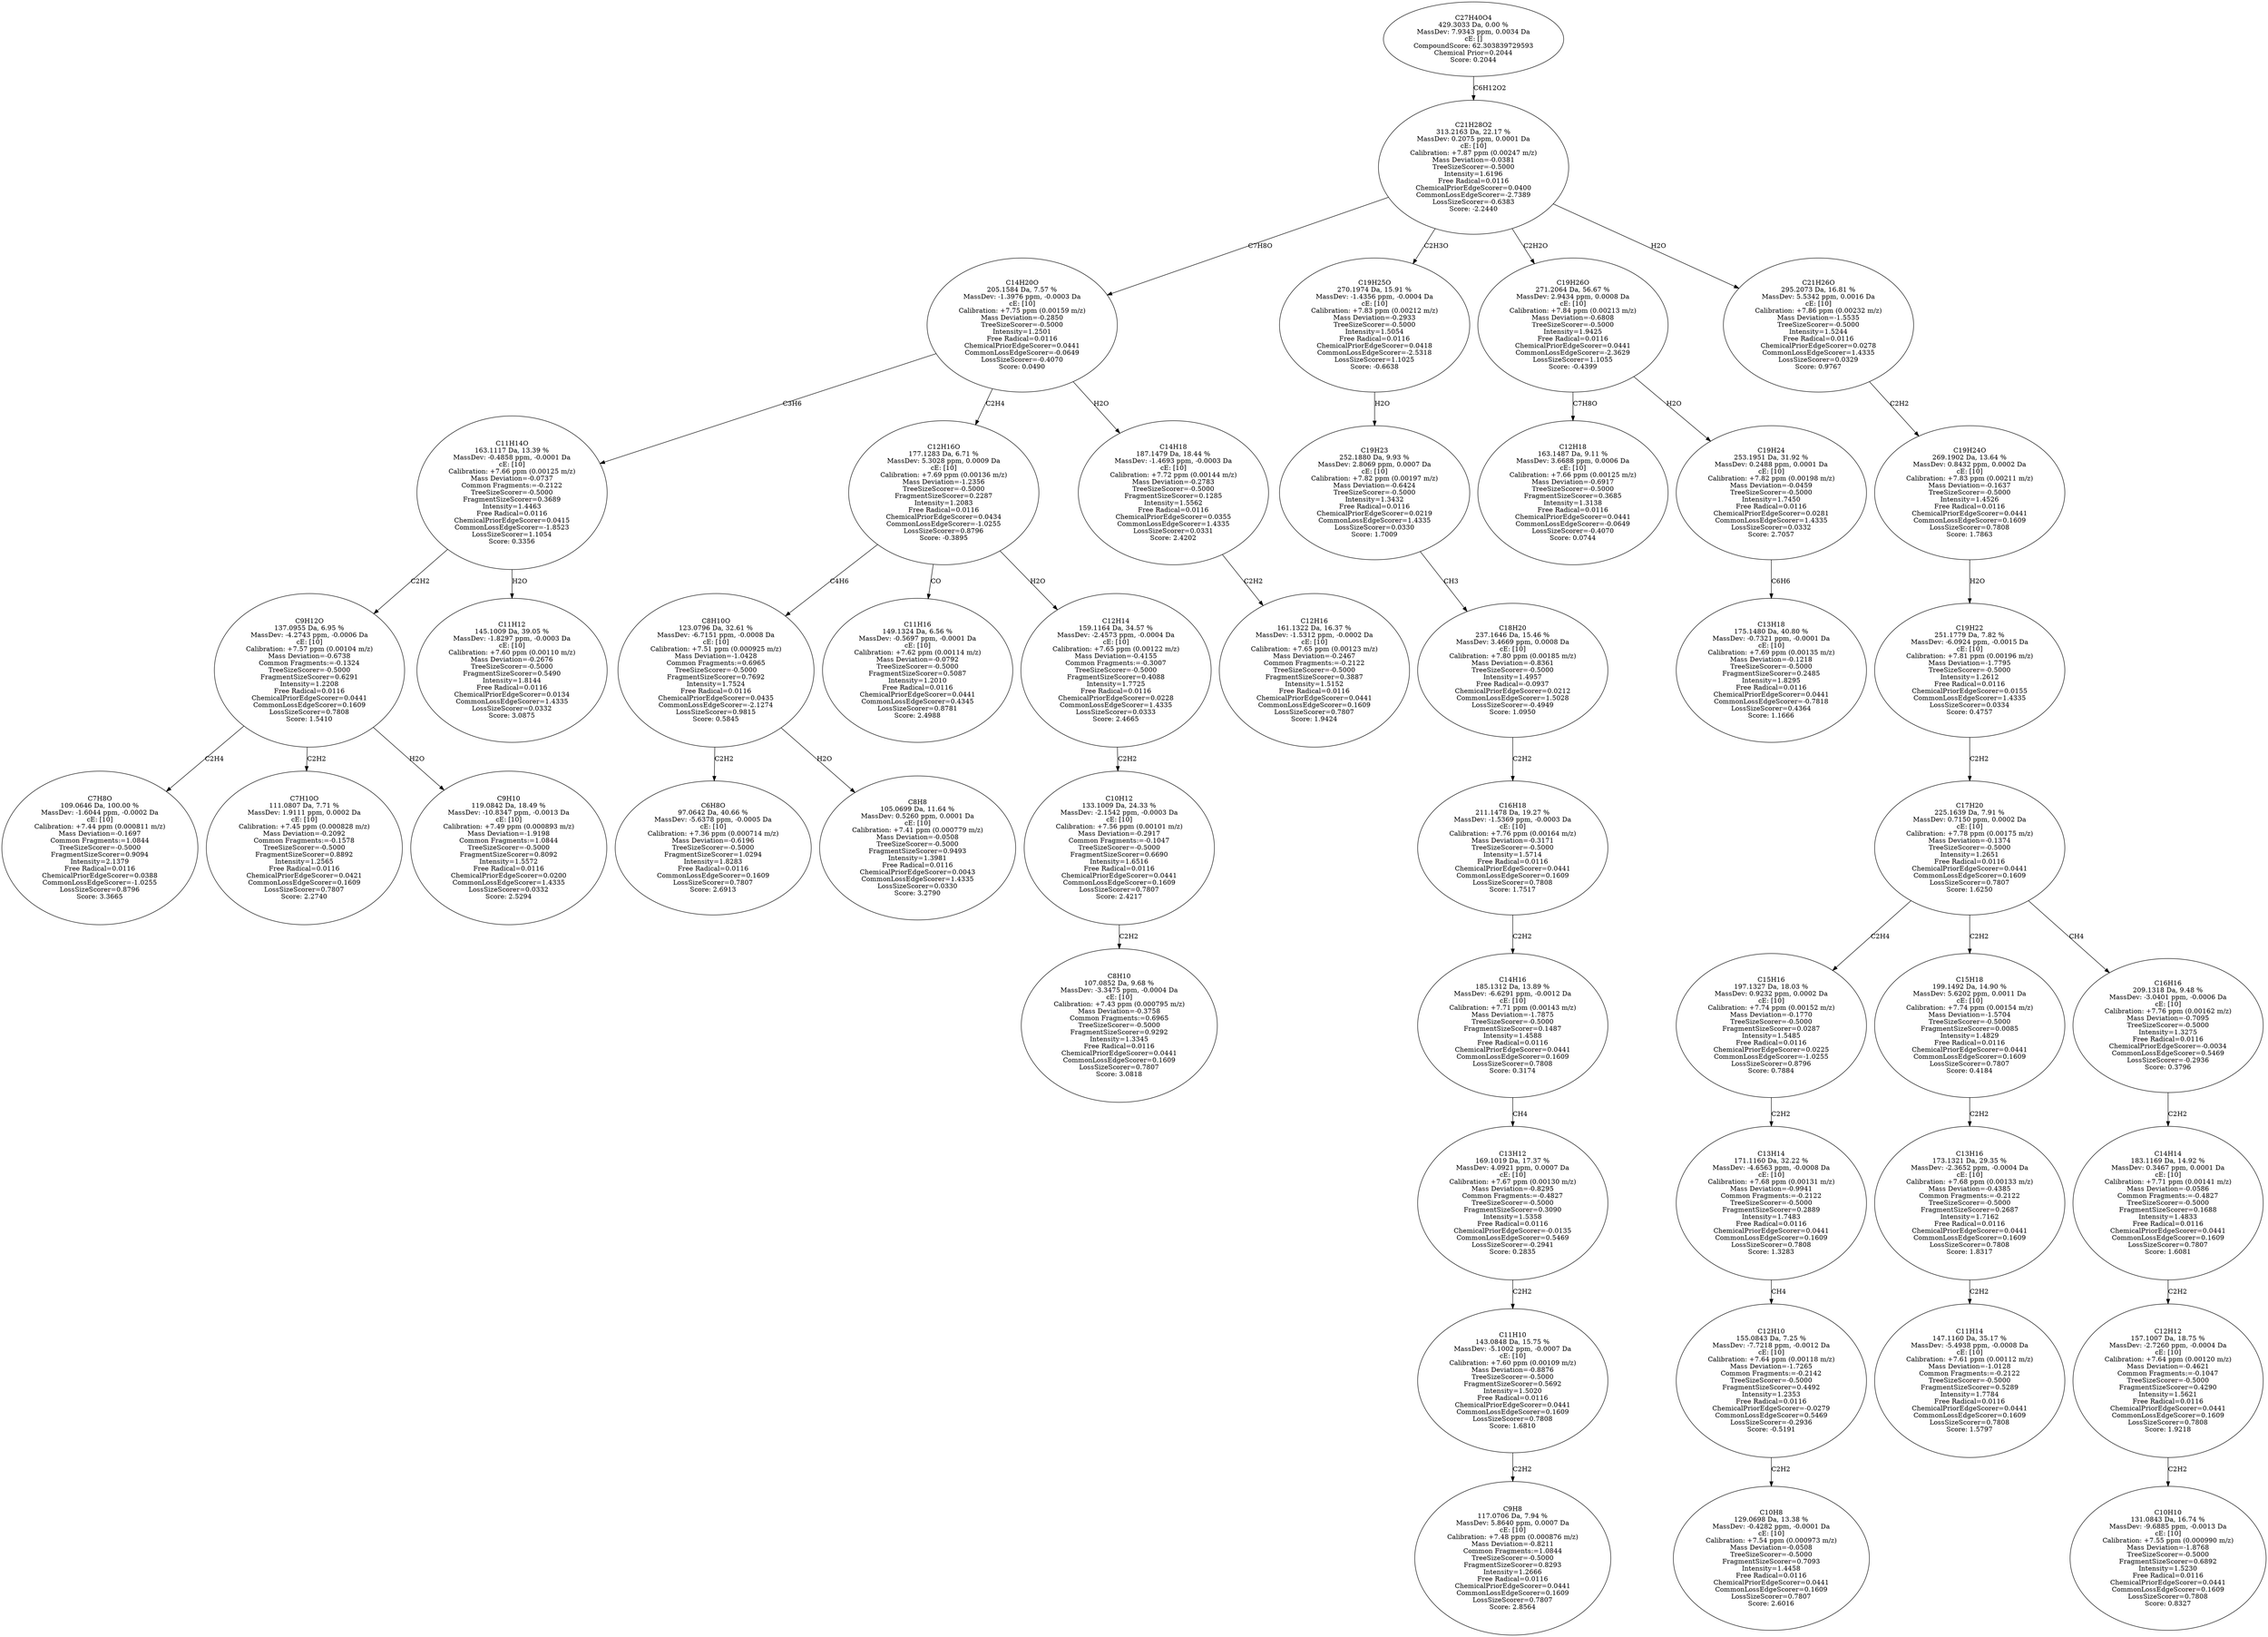 strict digraph {
v1 [label="C7H8O\n109.0646 Da, 100.00 %\nMassDev: -1.6044 ppm, -0.0002 Da\ncE: [10]\nCalibration: +7.44 ppm (0.000811 m/z)\nMass Deviation=-0.1697\nCommon Fragments:=1.0844\nTreeSizeScorer=-0.5000\nFragmentSizeScorer=0.9094\nIntensity=2.1379\nFree Radical=0.0116\nChemicalPriorEdgeScorer=0.0388\nCommonLossEdgeScorer=-1.0255\nLossSizeScorer=0.8796\nScore: 3.3665"];
v2 [label="C7H10O\n111.0807 Da, 7.71 %\nMassDev: 1.9111 ppm, 0.0002 Da\ncE: [10]\nCalibration: +7.45 ppm (0.000828 m/z)\nMass Deviation=-0.2092\nCommon Fragments:=-0.1578\nTreeSizeScorer=-0.5000\nFragmentSizeScorer=0.8892\nIntensity=1.2565\nFree Radical=0.0116\nChemicalPriorEdgeScorer=0.0421\nCommonLossEdgeScorer=0.1609\nLossSizeScorer=0.7807\nScore: 2.2740"];
v3 [label="C9H10\n119.0842 Da, 18.49 %\nMassDev: -10.8347 ppm, -0.0013 Da\ncE: [10]\nCalibration: +7.49 ppm (0.000893 m/z)\nMass Deviation=-1.9198\nCommon Fragments:=1.0844\nTreeSizeScorer=-0.5000\nFragmentSizeScorer=0.8092\nIntensity=1.5572\nFree Radical=0.0116\nChemicalPriorEdgeScorer=0.0200\nCommonLossEdgeScorer=1.4335\nLossSizeScorer=0.0332\nScore: 2.5294"];
v4 [label="C9H12O\n137.0955 Da, 6.95 %\nMassDev: -4.2743 ppm, -0.0006 Da\ncE: [10]\nCalibration: +7.57 ppm (0.00104 m/z)\nMass Deviation=-0.6738\nCommon Fragments:=-0.1324\nTreeSizeScorer=-0.5000\nFragmentSizeScorer=0.6291\nIntensity=1.2208\nFree Radical=0.0116\nChemicalPriorEdgeScorer=0.0441\nCommonLossEdgeScorer=0.1609\nLossSizeScorer=0.7808\nScore: 1.5410"];
v5 [label="C11H12\n145.1009 Da, 39.05 %\nMassDev: -1.8297 ppm, -0.0003 Da\ncE: [10]\nCalibration: +7.60 ppm (0.00110 m/z)\nMass Deviation=-0.2676\nTreeSizeScorer=-0.5000\nFragmentSizeScorer=0.5490\nIntensity=1.8144\nFree Radical=0.0116\nChemicalPriorEdgeScorer=0.0134\nCommonLossEdgeScorer=1.4335\nLossSizeScorer=0.0332\nScore: 3.0875"];
v6 [label="C11H14O\n163.1117 Da, 13.39 %\nMassDev: -0.4858 ppm, -0.0001 Da\ncE: [10]\nCalibration: +7.66 ppm (0.00125 m/z)\nMass Deviation=-0.0737\nCommon Fragments:=-0.2122\nTreeSizeScorer=-0.5000\nFragmentSizeScorer=0.3689\nIntensity=1.4463\nFree Radical=0.0116\nChemicalPriorEdgeScorer=0.0415\nCommonLossEdgeScorer=-1.8523\nLossSizeScorer=1.1054\nScore: 0.3356"];
v7 [label="C6H8O\n97.0642 Da, 40.66 %\nMassDev: -5.6378 ppm, -0.0005 Da\ncE: [10]\nCalibration: +7.36 ppm (0.000714 m/z)\nMass Deviation=-0.6196\nTreeSizeScorer=-0.5000\nFragmentSizeScorer=1.0294\nIntensity=1.8283\nFree Radical=0.0116\nCommonLossEdgeScorer=0.1609\nLossSizeScorer=0.7807\nScore: 2.6913"];
v8 [label="C8H8\n105.0699 Da, 11.64 %\nMassDev: 0.5260 ppm, 0.0001 Da\ncE: [10]\nCalibration: +7.41 ppm (0.000779 m/z)\nMass Deviation=-0.0508\nTreeSizeScorer=-0.5000\nFragmentSizeScorer=0.9493\nIntensity=1.3981\nFree Radical=0.0116\nChemicalPriorEdgeScorer=0.0043\nCommonLossEdgeScorer=1.4335\nLossSizeScorer=0.0330\nScore: 3.2790"];
v9 [label="C8H10O\n123.0796 Da, 32.61 %\nMassDev: -6.7151 ppm, -0.0008 Da\ncE: [10]\nCalibration: +7.51 ppm (0.000925 m/z)\nMass Deviation=-1.0428\nCommon Fragments:=0.6965\nTreeSizeScorer=-0.5000\nFragmentSizeScorer=0.7692\nIntensity=1.7524\nFree Radical=0.0116\nChemicalPriorEdgeScorer=0.0435\nCommonLossEdgeScorer=-2.1274\nLossSizeScorer=0.9815\nScore: 0.5845"];
v10 [label="C11H16\n149.1324 Da, 6.56 %\nMassDev: -0.5697 ppm, -0.0001 Da\ncE: [10]\nCalibration: +7.62 ppm (0.00114 m/z)\nMass Deviation=-0.0792\nTreeSizeScorer=-0.5000\nFragmentSizeScorer=0.5087\nIntensity=1.2010\nFree Radical=0.0116\nChemicalPriorEdgeScorer=0.0441\nCommonLossEdgeScorer=0.4345\nLossSizeScorer=0.8781\nScore: 2.4988"];
v11 [label="C8H10\n107.0852 Da, 9.68 %\nMassDev: -3.3475 ppm, -0.0004 Da\ncE: [10]\nCalibration: +7.43 ppm (0.000795 m/z)\nMass Deviation=-0.3758\nCommon Fragments:=0.6965\nTreeSizeScorer=-0.5000\nFragmentSizeScorer=0.9292\nIntensity=1.3345\nFree Radical=0.0116\nChemicalPriorEdgeScorer=0.0441\nCommonLossEdgeScorer=0.1609\nLossSizeScorer=0.7807\nScore: 3.0818"];
v12 [label="C10H12\n133.1009 Da, 24.33 %\nMassDev: -2.1542 ppm, -0.0003 Da\ncE: [10]\nCalibration: +7.56 ppm (0.00101 m/z)\nMass Deviation=-0.2917\nCommon Fragments:=-0.1047\nTreeSizeScorer=-0.5000\nFragmentSizeScorer=0.6690\nIntensity=1.6516\nFree Radical=0.0116\nChemicalPriorEdgeScorer=0.0441\nCommonLossEdgeScorer=0.1609\nLossSizeScorer=0.7807\nScore: 2.4217"];
v13 [label="C12H14\n159.1164 Da, 34.57 %\nMassDev: -2.4573 ppm, -0.0004 Da\ncE: [10]\nCalibration: +7.65 ppm (0.00122 m/z)\nMass Deviation=-0.4155\nCommon Fragments:=-0.3007\nTreeSizeScorer=-0.5000\nFragmentSizeScorer=0.4088\nIntensity=1.7725\nFree Radical=0.0116\nChemicalPriorEdgeScorer=0.0228\nCommonLossEdgeScorer=1.4335\nLossSizeScorer=0.0333\nScore: 2.4665"];
v14 [label="C12H16O\n177.1283 Da, 6.71 %\nMassDev: 5.3028 ppm, 0.0009 Da\ncE: [10]\nCalibration: +7.69 ppm (0.00136 m/z)\nMass Deviation=-1.2356\nTreeSizeScorer=-0.5000\nFragmentSizeScorer=0.2287\nIntensity=1.2083\nFree Radical=0.0116\nChemicalPriorEdgeScorer=0.0434\nCommonLossEdgeScorer=-1.0255\nLossSizeScorer=0.8796\nScore: -0.3895"];
v15 [label="C12H16\n161.1322 Da, 16.37 %\nMassDev: -1.5312 ppm, -0.0002 Da\ncE: [10]\nCalibration: +7.65 ppm (0.00123 m/z)\nMass Deviation=-0.2467\nCommon Fragments:=-0.2122\nTreeSizeScorer=-0.5000\nFragmentSizeScorer=0.3887\nIntensity=1.5152\nFree Radical=0.0116\nChemicalPriorEdgeScorer=0.0441\nCommonLossEdgeScorer=0.1609\nLossSizeScorer=0.7807\nScore: 1.9424"];
v16 [label="C14H18\n187.1479 Da, 18.44 %\nMassDev: -1.4693 ppm, -0.0003 Da\ncE: [10]\nCalibration: +7.72 ppm (0.00144 m/z)\nMass Deviation=-0.2783\nTreeSizeScorer=-0.5000\nFragmentSizeScorer=0.1285\nIntensity=1.5562\nFree Radical=0.0116\nChemicalPriorEdgeScorer=0.0355\nCommonLossEdgeScorer=1.4335\nLossSizeScorer=0.0331\nScore: 2.4202"];
v17 [label="C14H20O\n205.1584 Da, 7.57 %\nMassDev: -1.3976 ppm, -0.0003 Da\ncE: [10]\nCalibration: +7.75 ppm (0.00159 m/z)\nMass Deviation=-0.2850\nTreeSizeScorer=-0.5000\nIntensity=1.2501\nFree Radical=0.0116\nChemicalPriorEdgeScorer=0.0441\nCommonLossEdgeScorer=-0.0649\nLossSizeScorer=-0.4070\nScore: 0.0490"];
v18 [label="C9H8\n117.0706 Da, 7.94 %\nMassDev: 5.8640 ppm, 0.0007 Da\ncE: [10]\nCalibration: +7.48 ppm (0.000876 m/z)\nMass Deviation=-0.8211\nCommon Fragments:=1.0844\nTreeSizeScorer=-0.5000\nFragmentSizeScorer=0.8293\nIntensity=1.2666\nFree Radical=0.0116\nChemicalPriorEdgeScorer=0.0441\nCommonLossEdgeScorer=0.1609\nLossSizeScorer=0.7807\nScore: 2.8564"];
v19 [label="C11H10\n143.0848 Da, 15.75 %\nMassDev: -5.1002 ppm, -0.0007 Da\ncE: [10]\nCalibration: +7.60 ppm (0.00109 m/z)\nMass Deviation=-0.8876\nTreeSizeScorer=-0.5000\nFragmentSizeScorer=0.5692\nIntensity=1.5020\nFree Radical=0.0116\nChemicalPriorEdgeScorer=0.0441\nCommonLossEdgeScorer=0.1609\nLossSizeScorer=0.7808\nScore: 1.6810"];
v20 [label="C13H12\n169.1019 Da, 17.37 %\nMassDev: 4.0921 ppm, 0.0007 Da\ncE: [10]\nCalibration: +7.67 ppm (0.00130 m/z)\nMass Deviation=-0.8295\nCommon Fragments:=-0.4827\nTreeSizeScorer=-0.5000\nFragmentSizeScorer=0.3090\nIntensity=1.5358\nFree Radical=0.0116\nChemicalPriorEdgeScorer=-0.0135\nCommonLossEdgeScorer=0.5469\nLossSizeScorer=-0.2941\nScore: 0.2835"];
v21 [label="C14H16\n185.1312 Da, 13.89 %\nMassDev: -6.6291 ppm, -0.0012 Da\ncE: [10]\nCalibration: +7.71 ppm (0.00143 m/z)\nMass Deviation=-1.7875\nTreeSizeScorer=-0.5000\nFragmentSizeScorer=0.1487\nIntensity=1.4588\nFree Radical=0.0116\nChemicalPriorEdgeScorer=0.0441\nCommonLossEdgeScorer=0.1609\nLossSizeScorer=0.7808\nScore: 0.3174"];
v22 [label="C16H18\n211.1478 Da, 19.27 %\nMassDev: -1.5369 ppm, -0.0003 Da\ncE: [10]\nCalibration: +7.76 ppm (0.00164 m/z)\nMass Deviation=-0.3171\nTreeSizeScorer=-0.5000\nIntensity=1.5714\nFree Radical=0.0116\nChemicalPriorEdgeScorer=0.0441\nCommonLossEdgeScorer=0.1609\nLossSizeScorer=0.7808\nScore: 1.7517"];
v23 [label="C18H20\n237.1646 Da, 15.46 %\nMassDev: 3.4669 ppm, 0.0008 Da\ncE: [10]\nCalibration: +7.80 ppm (0.00185 m/z)\nMass Deviation=-0.8361\nTreeSizeScorer=-0.5000\nIntensity=1.4957\nFree Radical=-0.0937\nChemicalPriorEdgeScorer=0.0212\nCommonLossEdgeScorer=1.5028\nLossSizeScorer=-0.4949\nScore: 1.0950"];
v24 [label="C19H23\n252.1880 Da, 9.93 %\nMassDev: 2.8069 ppm, 0.0007 Da\ncE: [10]\nCalibration: +7.82 ppm (0.00197 m/z)\nMass Deviation=-0.6424\nTreeSizeScorer=-0.5000\nIntensity=1.3432\nFree Radical=0.0116\nChemicalPriorEdgeScorer=0.0219\nCommonLossEdgeScorer=1.4335\nLossSizeScorer=0.0330\nScore: 1.7009"];
v25 [label="C19H25O\n270.1974 Da, 15.91 %\nMassDev: -1.4356 ppm, -0.0004 Da\ncE: [10]\nCalibration: +7.83 ppm (0.00212 m/z)\nMass Deviation=-0.2933\nTreeSizeScorer=-0.5000\nIntensity=1.5054\nFree Radical=0.0116\nChemicalPriorEdgeScorer=0.0418\nCommonLossEdgeScorer=-2.5318\nLossSizeScorer=1.1025\nScore: -0.6638"];
v26 [label="C12H18\n163.1487 Da, 9.11 %\nMassDev: 3.6688 ppm, 0.0006 Da\ncE: [10]\nCalibration: +7.66 ppm (0.00125 m/z)\nMass Deviation=-0.6917\nTreeSizeScorer=-0.5000\nFragmentSizeScorer=0.3685\nIntensity=1.3138\nFree Radical=0.0116\nChemicalPriorEdgeScorer=0.0441\nCommonLossEdgeScorer=-0.0649\nLossSizeScorer=-0.4070\nScore: 0.0744"];
v27 [label="C13H18\n175.1480 Da, 40.80 %\nMassDev: -0.7321 ppm, -0.0001 Da\ncE: [10]\nCalibration: +7.69 ppm (0.00135 m/z)\nMass Deviation=-0.1218\nTreeSizeScorer=-0.5000\nFragmentSizeScorer=0.2485\nIntensity=1.8295\nFree Radical=0.0116\nChemicalPriorEdgeScorer=0.0441\nCommonLossEdgeScorer=-0.7818\nLossSizeScorer=0.4364\nScore: 1.1666"];
v28 [label="C19H24\n253.1951 Da, 31.92 %\nMassDev: 0.2488 ppm, 0.0001 Da\ncE: [10]\nCalibration: +7.82 ppm (0.00198 m/z)\nMass Deviation=-0.0459\nTreeSizeScorer=-0.5000\nIntensity=1.7450\nFree Radical=0.0116\nChemicalPriorEdgeScorer=0.0281\nCommonLossEdgeScorer=1.4335\nLossSizeScorer=0.0332\nScore: 2.7057"];
v29 [label="C19H26O\n271.2064 Da, 56.67 %\nMassDev: 2.9434 ppm, 0.0008 Da\ncE: [10]\nCalibration: +7.84 ppm (0.00213 m/z)\nMass Deviation=-0.6808\nTreeSizeScorer=-0.5000\nIntensity=1.9425\nFree Radical=0.0116\nChemicalPriorEdgeScorer=0.0441\nCommonLossEdgeScorer=-2.3629\nLossSizeScorer=1.1055\nScore: -0.4399"];
v30 [label="C10H8\n129.0698 Da, 13.38 %\nMassDev: -0.4282 ppm, -0.0001 Da\ncE: [10]\nCalibration: +7.54 ppm (0.000973 m/z)\nMass Deviation=-0.0508\nTreeSizeScorer=-0.5000\nFragmentSizeScorer=0.7093\nIntensity=1.4458\nFree Radical=0.0116\nChemicalPriorEdgeScorer=0.0441\nCommonLossEdgeScorer=0.1609\nLossSizeScorer=0.7807\nScore: 2.6016"];
v31 [label="C12H10\n155.0843 Da, 7.25 %\nMassDev: -7.7218 ppm, -0.0012 Da\ncE: [10]\nCalibration: +7.64 ppm (0.00118 m/z)\nMass Deviation=-1.7265\nCommon Fragments:=-0.2142\nTreeSizeScorer=-0.5000\nFragmentSizeScorer=0.4492\nIntensity=1.2353\nFree Radical=0.0116\nChemicalPriorEdgeScorer=-0.0279\nCommonLossEdgeScorer=0.5469\nLossSizeScorer=-0.2936\nScore: -0.5191"];
v32 [label="C13H14\n171.1160 Da, 32.22 %\nMassDev: -4.6563 ppm, -0.0008 Da\ncE: [10]\nCalibration: +7.68 ppm (0.00131 m/z)\nMass Deviation=-0.9941\nCommon Fragments:=-0.2122\nTreeSizeScorer=-0.5000\nFragmentSizeScorer=0.2889\nIntensity=1.7483\nFree Radical=0.0116\nChemicalPriorEdgeScorer=0.0441\nCommonLossEdgeScorer=0.1609\nLossSizeScorer=0.7808\nScore: 1.3283"];
v33 [label="C15H16\n197.1327 Da, 18.03 %\nMassDev: 0.9232 ppm, 0.0002 Da\ncE: [10]\nCalibration: +7.74 ppm (0.00152 m/z)\nMass Deviation=-0.1770\nTreeSizeScorer=-0.5000\nFragmentSizeScorer=0.0287\nIntensity=1.5485\nFree Radical=0.0116\nChemicalPriorEdgeScorer=0.0225\nCommonLossEdgeScorer=-1.0255\nLossSizeScorer=0.8796\nScore: 0.7884"];
v34 [label="C11H14\n147.1160 Da, 35.17 %\nMassDev: -5.4938 ppm, -0.0008 Da\ncE: [10]\nCalibration: +7.61 ppm (0.00112 m/z)\nMass Deviation=-1.0128\nCommon Fragments:=-0.2122\nTreeSizeScorer=-0.5000\nFragmentSizeScorer=0.5289\nIntensity=1.7784\nFree Radical=0.0116\nChemicalPriorEdgeScorer=0.0441\nCommonLossEdgeScorer=0.1609\nLossSizeScorer=0.7808\nScore: 1.5797"];
v35 [label="C13H16\n173.1321 Da, 29.35 %\nMassDev: -2.3652 ppm, -0.0004 Da\ncE: [10]\nCalibration: +7.68 ppm (0.00133 m/z)\nMass Deviation=-0.4385\nCommon Fragments:=-0.2122\nTreeSizeScorer=-0.5000\nFragmentSizeScorer=0.2687\nIntensity=1.7162\nFree Radical=0.0116\nChemicalPriorEdgeScorer=0.0441\nCommonLossEdgeScorer=0.1609\nLossSizeScorer=0.7808\nScore: 1.8317"];
v36 [label="C15H18\n199.1492 Da, 14.90 %\nMassDev: 5.6202 ppm, 0.0011 Da\ncE: [10]\nCalibration: +7.74 ppm (0.00154 m/z)\nMass Deviation=-1.5704\nTreeSizeScorer=-0.5000\nFragmentSizeScorer=0.0085\nIntensity=1.4829\nFree Radical=0.0116\nChemicalPriorEdgeScorer=0.0441\nCommonLossEdgeScorer=0.1609\nLossSizeScorer=0.7807\nScore: 0.4184"];
v37 [label="C10H10\n131.0843 Da, 16.74 %\nMassDev: -9.6885 ppm, -0.0013 Da\ncE: [10]\nCalibration: +7.55 ppm (0.000990 m/z)\nMass Deviation=-1.8768\nTreeSizeScorer=-0.5000\nFragmentSizeScorer=0.6892\nIntensity=1.5230\nFree Radical=0.0116\nChemicalPriorEdgeScorer=0.0441\nCommonLossEdgeScorer=0.1609\nLossSizeScorer=0.7808\nScore: 0.8327"];
v38 [label="C12H12\n157.1007 Da, 18.75 %\nMassDev: -2.7260 ppm, -0.0004 Da\ncE: [10]\nCalibration: +7.64 ppm (0.00120 m/z)\nMass Deviation=-0.4621\nCommon Fragments:=-0.1047\nTreeSizeScorer=-0.5000\nFragmentSizeScorer=0.4290\nIntensity=1.5621\nFree Radical=0.0116\nChemicalPriorEdgeScorer=0.0441\nCommonLossEdgeScorer=0.1609\nLossSizeScorer=0.7808\nScore: 1.9218"];
v39 [label="C14H14\n183.1169 Da, 14.92 %\nMassDev: 0.3467 ppm, 0.0001 Da\ncE: [10]\nCalibration: +7.71 ppm (0.00141 m/z)\nMass Deviation=-0.0586\nCommon Fragments:=-0.4827\nTreeSizeScorer=-0.5000\nFragmentSizeScorer=0.1688\nIntensity=1.4833\nFree Radical=0.0116\nChemicalPriorEdgeScorer=0.0441\nCommonLossEdgeScorer=0.1609\nLossSizeScorer=0.7807\nScore: 1.6081"];
v40 [label="C16H16\n209.1318 Da, 9.48 %\nMassDev: -3.0401 ppm, -0.0006 Da\ncE: [10]\nCalibration: +7.76 ppm (0.00162 m/z)\nMass Deviation=-0.7095\nTreeSizeScorer=-0.5000\nIntensity=1.3275\nFree Radical=0.0116\nChemicalPriorEdgeScorer=-0.0034\nCommonLossEdgeScorer=0.5469\nLossSizeScorer=-0.2936\nScore: 0.3796"];
v41 [label="C17H20\n225.1639 Da, 7.91 %\nMassDev: 0.7150 ppm, 0.0002 Da\ncE: [10]\nCalibration: +7.78 ppm (0.00175 m/z)\nMass Deviation=-0.1374\nTreeSizeScorer=-0.5000\nIntensity=1.2651\nFree Radical=0.0116\nChemicalPriorEdgeScorer=0.0441\nCommonLossEdgeScorer=0.1609\nLossSizeScorer=0.7807\nScore: 1.6250"];
v42 [label="C19H22\n251.1779 Da, 7.82 %\nMassDev: -6.0924 ppm, -0.0015 Da\ncE: [10]\nCalibration: +7.81 ppm (0.00196 m/z)\nMass Deviation=-1.7795\nTreeSizeScorer=-0.5000\nIntensity=1.2612\nFree Radical=0.0116\nChemicalPriorEdgeScorer=0.0155\nCommonLossEdgeScorer=1.4335\nLossSizeScorer=0.0334\nScore: 0.4757"];
v43 [label="C19H24O\n269.1902 Da, 13.64 %\nMassDev: 0.8432 ppm, 0.0002 Da\ncE: [10]\nCalibration: +7.83 ppm (0.00211 m/z)\nMass Deviation=-0.1637\nTreeSizeScorer=-0.5000\nIntensity=1.4526\nFree Radical=0.0116\nChemicalPriorEdgeScorer=0.0441\nCommonLossEdgeScorer=0.1609\nLossSizeScorer=0.7808\nScore: 1.7863"];
v44 [label="C21H26O\n295.2073 Da, 16.81 %\nMassDev: 5.5342 ppm, 0.0016 Da\ncE: [10]\nCalibration: +7.86 ppm (0.00232 m/z)\nMass Deviation=-1.5535\nTreeSizeScorer=-0.5000\nIntensity=1.5244\nFree Radical=0.0116\nChemicalPriorEdgeScorer=0.0278\nCommonLossEdgeScorer=1.4335\nLossSizeScorer=0.0329\nScore: 0.9767"];
v45 [label="C21H28O2\n313.2163 Da, 22.17 %\nMassDev: 0.2075 ppm, 0.0001 Da\ncE: [10]\nCalibration: +7.87 ppm (0.00247 m/z)\nMass Deviation=-0.0381\nTreeSizeScorer=-0.5000\nIntensity=1.6196\nFree Radical=0.0116\nChemicalPriorEdgeScorer=0.0400\nCommonLossEdgeScorer=-2.7389\nLossSizeScorer=-0.6383\nScore: -2.2440"];
v46 [label="C27H40O4\n429.3033 Da, 0.00 %\nMassDev: 7.9343 ppm, 0.0034 Da\ncE: []\nCompoundScore: 62.303839729593\nChemical Prior=0.2044\nScore: 0.2044"];
v4 -> v1 [label="C2H4"];
v4 -> v2 [label="C2H2"];
v4 -> v3 [label="H2O"];
v6 -> v4 [label="C2H2"];
v6 -> v5 [label="H2O"];
v17 -> v6 [label="C3H6"];
v9 -> v7 [label="C2H2"];
v9 -> v8 [label="H2O"];
v14 -> v9 [label="C4H6"];
v14 -> v10 [label="CO"];
v12 -> v11 [label="C2H2"];
v13 -> v12 [label="C2H2"];
v14 -> v13 [label="H2O"];
v17 -> v14 [label="C2H4"];
v16 -> v15 [label="C2H2"];
v17 -> v16 [label="H2O"];
v45 -> v17 [label="C7H8O"];
v19 -> v18 [label="C2H2"];
v20 -> v19 [label="C2H2"];
v21 -> v20 [label="CH4"];
v22 -> v21 [label="C2H2"];
v23 -> v22 [label="C2H2"];
v24 -> v23 [label="CH3"];
v25 -> v24 [label="H2O"];
v45 -> v25 [label="C2H3O"];
v29 -> v26 [label="C7H8O"];
v28 -> v27 [label="C6H6"];
v29 -> v28 [label="H2O"];
v45 -> v29 [label="C2H2O"];
v31 -> v30 [label="C2H2"];
v32 -> v31 [label="CH4"];
v33 -> v32 [label="C2H2"];
v41 -> v33 [label="C2H4"];
v35 -> v34 [label="C2H2"];
v36 -> v35 [label="C2H2"];
v41 -> v36 [label="C2H2"];
v38 -> v37 [label="C2H2"];
v39 -> v38 [label="C2H2"];
v40 -> v39 [label="C2H2"];
v41 -> v40 [label="CH4"];
v42 -> v41 [label="C2H2"];
v43 -> v42 [label="H2O"];
v44 -> v43 [label="C2H2"];
v45 -> v44 [label="H2O"];
v46 -> v45 [label="C6H12O2"];
}